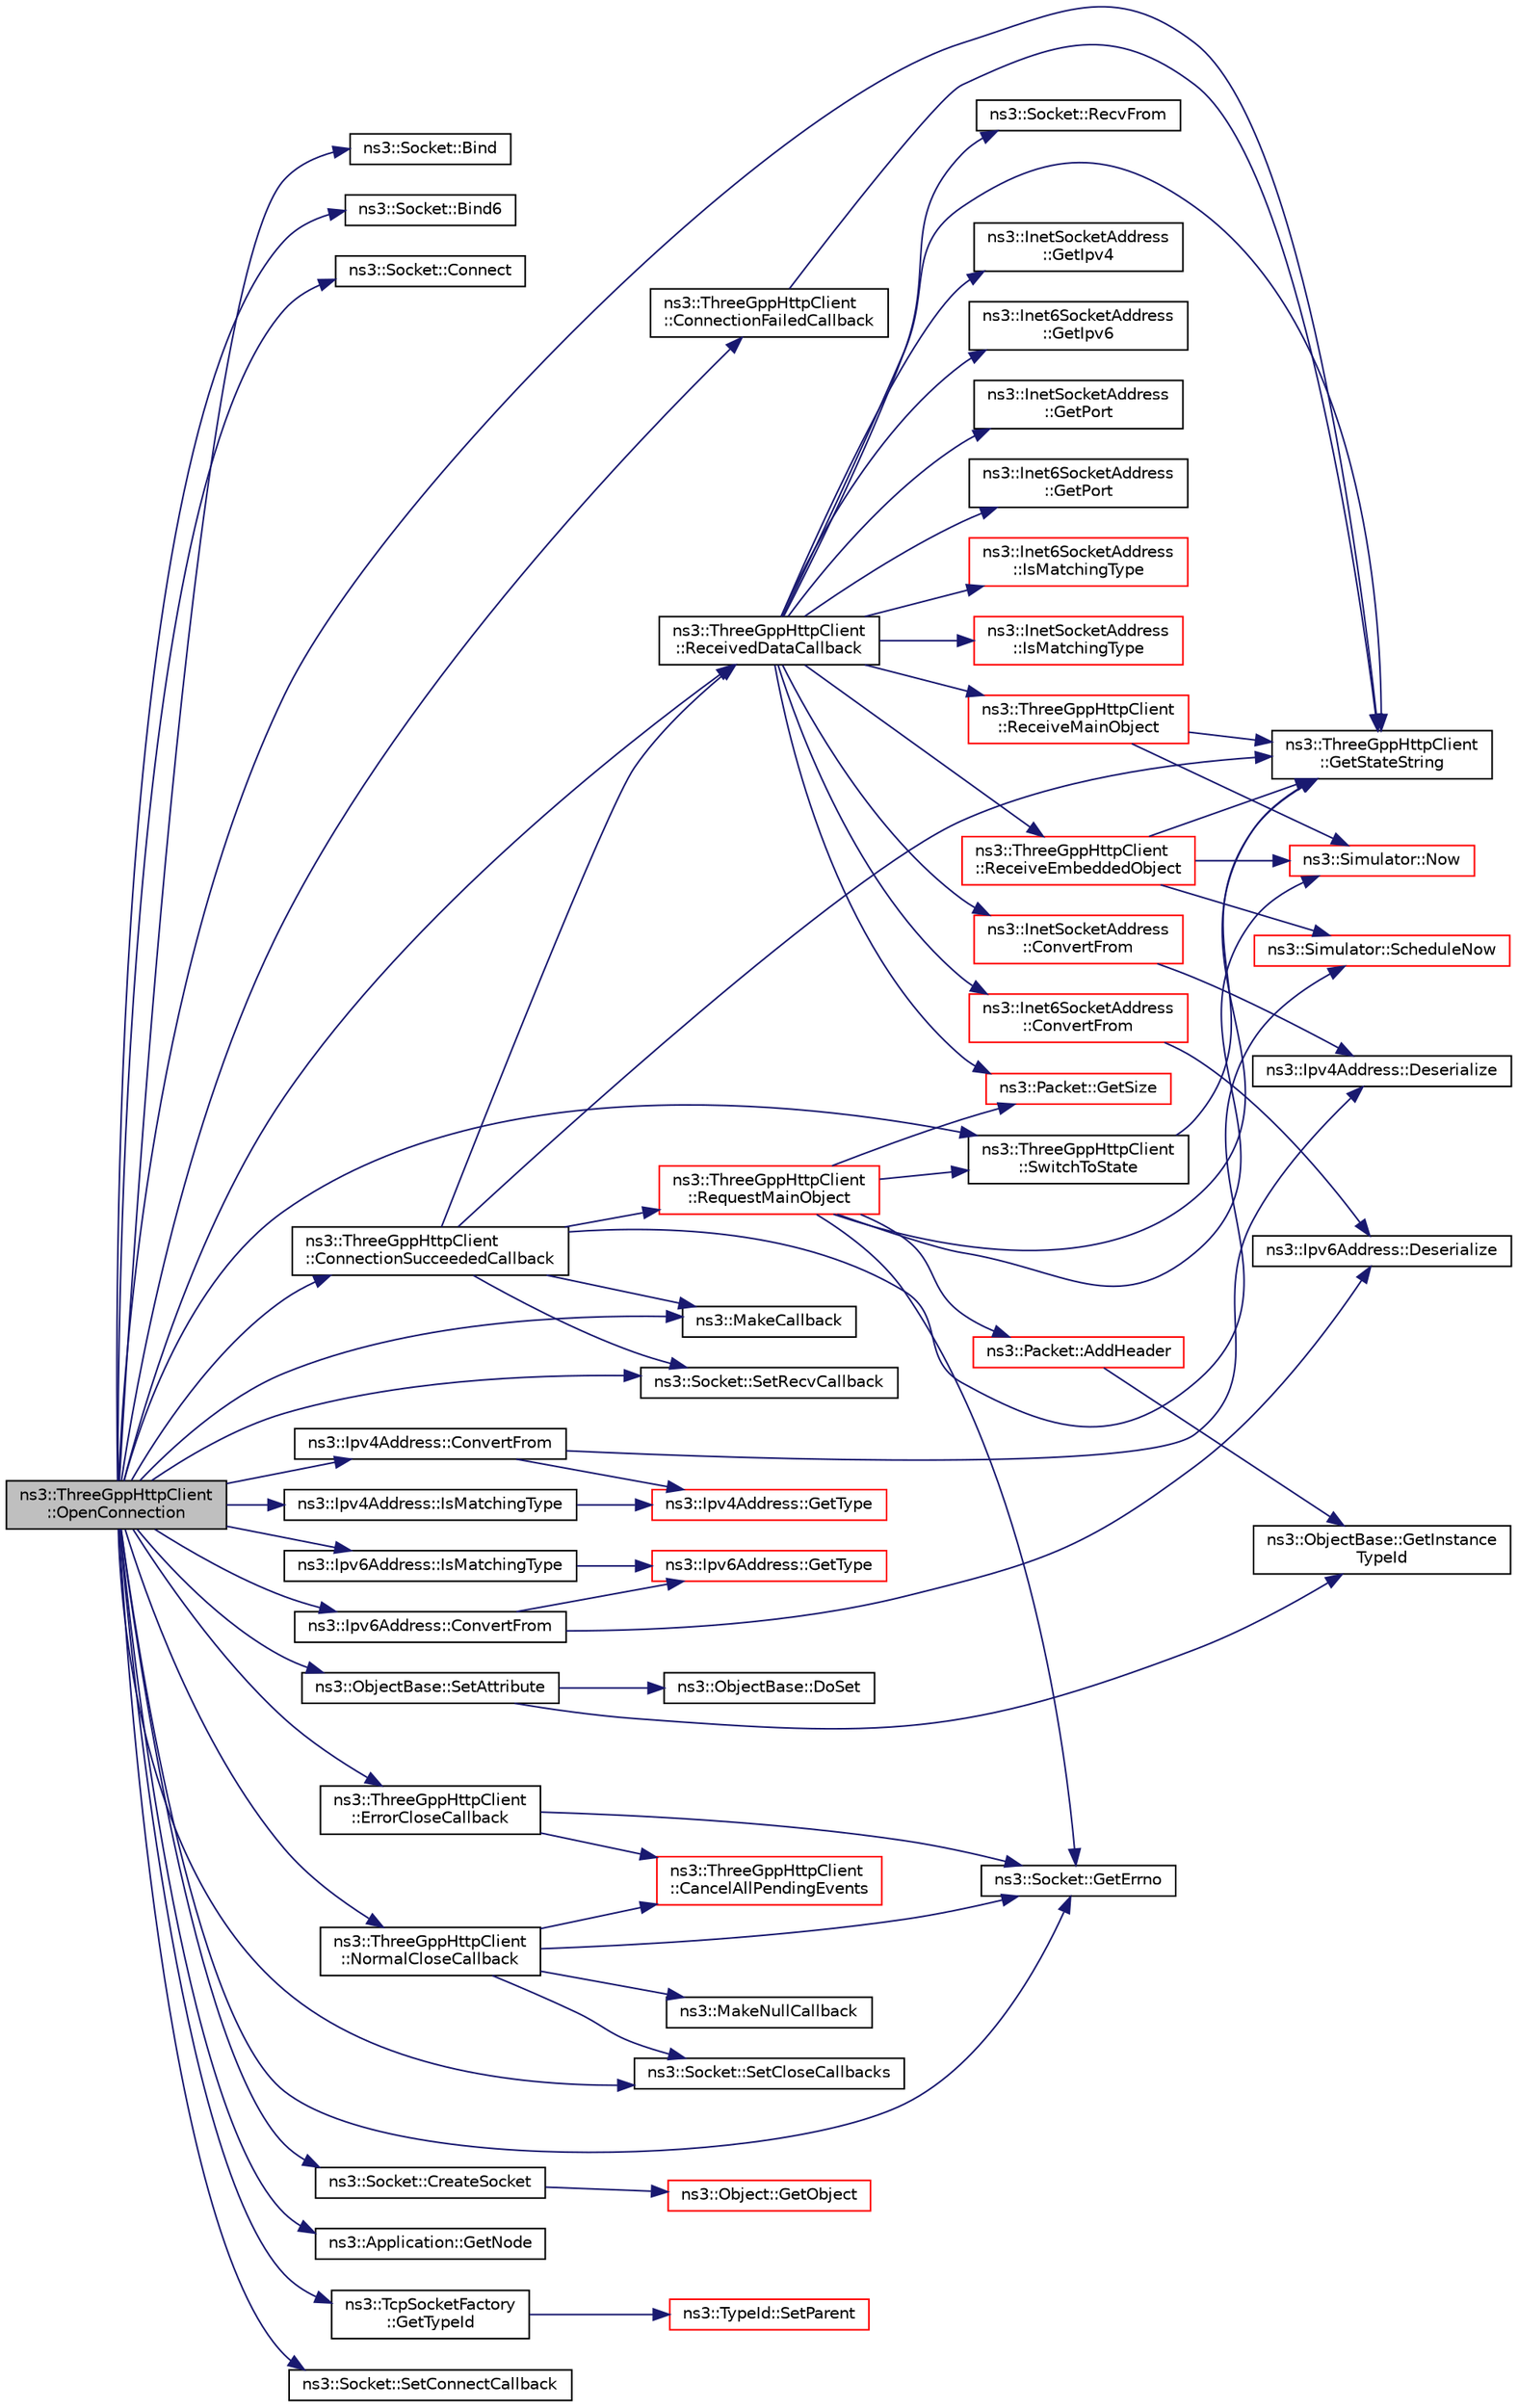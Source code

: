 digraph "ns3::ThreeGppHttpClient::OpenConnection"
{
 // LATEX_PDF_SIZE
  edge [fontname="Helvetica",fontsize="10",labelfontname="Helvetica",labelfontsize="10"];
  node [fontname="Helvetica",fontsize="10",shape=record];
  rankdir="LR";
  Node1 [label="ns3::ThreeGppHttpClient\l::OpenConnection",height=0.2,width=0.4,color="black", fillcolor="grey75", style="filled", fontcolor="black",tooltip="Initialize m_socket to connect to the destination web server at m_remoteServerAddress and m_remoteSer..."];
  Node1 -> Node2 [color="midnightblue",fontsize="10",style="solid",fontname="Helvetica"];
  Node2 [label="ns3::Socket::Bind",height=0.2,width=0.4,color="black", fillcolor="white", style="filled",URL="$classns3_1_1_socket.html#ada93439a43de2028b5a8fc6621dad482",tooltip="Allocate a local endpoint for this socket."];
  Node1 -> Node3 [color="midnightblue",fontsize="10",style="solid",fontname="Helvetica"];
  Node3 [label="ns3::Socket::Bind6",height=0.2,width=0.4,color="black", fillcolor="white", style="filled",URL="$classns3_1_1_socket.html#a68a4f2bcd38dec94d5a6fd4d867a1f19",tooltip="Allocate a local IPv6 endpoint for this socket."];
  Node1 -> Node4 [color="midnightblue",fontsize="10",style="solid",fontname="Helvetica"];
  Node4 [label="ns3::Socket::Connect",height=0.2,width=0.4,color="black", fillcolor="white", style="filled",URL="$classns3_1_1_socket.html#a97f08aaf37b8fd7d4b5cad4dfdd4022a",tooltip="Initiate a connection to a remote host."];
  Node1 -> Node5 [color="midnightblue",fontsize="10",style="solid",fontname="Helvetica"];
  Node5 [label="ns3::ThreeGppHttpClient\l::ConnectionFailedCallback",height=0.2,width=0.4,color="black", fillcolor="white", style="filled",URL="$classns3_1_1_three_gpp_http_client.html#a35694dfe1c09e72bf7982dbce5edc920",tooltip="Invoked when m_socket cannot establish a connection with the web server."];
  Node5 -> Node6 [color="midnightblue",fontsize="10",style="solid",fontname="Helvetica"];
  Node6 [label="ns3::ThreeGppHttpClient\l::GetStateString",height=0.2,width=0.4,color="black", fillcolor="white", style="filled",URL="$classns3_1_1_three_gpp_http_client.html#af854e2efe067dd6624203d58262b72f0",tooltip="Returns the current state of the application in string format."];
  Node1 -> Node7 [color="midnightblue",fontsize="10",style="solid",fontname="Helvetica"];
  Node7 [label="ns3::ThreeGppHttpClient\l::ConnectionSucceededCallback",height=0.2,width=0.4,color="black", fillcolor="white", style="filled",URL="$classns3_1_1_three_gpp_http_client.html#a7516067e98bc29325cbfade8249d7778",tooltip="Invoked when a connection is established successfully on m_socket."];
  Node7 -> Node6 [color="midnightblue",fontsize="10",style="solid",fontname="Helvetica"];
  Node7 -> Node8 [color="midnightblue",fontsize="10",style="solid",fontname="Helvetica"];
  Node8 [label="ns3::MakeCallback",height=0.2,width=0.4,color="black", fillcolor="white", style="filled",URL="$namespacens3.html#af1dde3c04374147fca0cfe3b0766d664",tooltip="Build Callbacks for class method members which take varying numbers of arguments and potentially retu..."];
  Node7 -> Node9 [color="midnightblue",fontsize="10",style="solid",fontname="Helvetica"];
  Node9 [label="ns3::ThreeGppHttpClient\l::ReceivedDataCallback",height=0.2,width=0.4,color="black", fillcolor="white", style="filled",URL="$classns3_1_1_three_gpp_http_client.html#ae67fed74a7aff8ad27098bdaea37ae6c",tooltip="Invoked when m_socket receives some packet data."];
  Node9 -> Node10 [color="midnightblue",fontsize="10",style="solid",fontname="Helvetica"];
  Node10 [label="ns3::Inet6SocketAddress\l::ConvertFrom",height=0.2,width=0.4,color="red", fillcolor="white", style="filled",URL="$classns3_1_1_inet6_socket_address.html#a2177c66e1bcf17c85dcffb9d2a971f5a",tooltip="Convert the address to a InetSocketAddress."];
  Node10 -> Node14 [color="midnightblue",fontsize="10",style="solid",fontname="Helvetica"];
  Node14 [label="ns3::Ipv6Address::Deserialize",height=0.2,width=0.4,color="black", fillcolor="white", style="filled",URL="$classns3_1_1_ipv6_address.html#a5c6a183643ab8f7371bd490ac22c4ffc",tooltip="Deserialize this address."];
  Node9 -> Node17 [color="midnightblue",fontsize="10",style="solid",fontname="Helvetica"];
  Node17 [label="ns3::InetSocketAddress\l::ConvertFrom",height=0.2,width=0.4,color="red", fillcolor="white", style="filled",URL="$classns3_1_1_inet_socket_address.html#ade776b1109e7b9a7be0b22ced49931e3",tooltip="Returns an InetSocketAddress which corresponds to the input Address."];
  Node17 -> Node18 [color="midnightblue",fontsize="10",style="solid",fontname="Helvetica"];
  Node18 [label="ns3::Ipv4Address::Deserialize",height=0.2,width=0.4,color="black", fillcolor="white", style="filled",URL="$classns3_1_1_ipv4_address.html#ac6e205258d95465ce51c148e51590760",tooltip=" "];
  Node9 -> Node21 [color="midnightblue",fontsize="10",style="solid",fontname="Helvetica"];
  Node21 [label="ns3::InetSocketAddress\l::GetIpv4",height=0.2,width=0.4,color="black", fillcolor="white", style="filled",URL="$classns3_1_1_inet_socket_address.html#a84e0f56d0747abd33413b3ce4a3c725d",tooltip=" "];
  Node9 -> Node22 [color="midnightblue",fontsize="10",style="solid",fontname="Helvetica"];
  Node22 [label="ns3::Inet6SocketAddress\l::GetIpv6",height=0.2,width=0.4,color="black", fillcolor="white", style="filled",URL="$classns3_1_1_inet6_socket_address.html#a5f0d6425ae43b8c72fc6eaa1645a0d68",tooltip="Get the IPv6 address."];
  Node9 -> Node23 [color="midnightblue",fontsize="10",style="solid",fontname="Helvetica"];
  Node23 [label="ns3::InetSocketAddress\l::GetPort",height=0.2,width=0.4,color="black", fillcolor="white", style="filled",URL="$classns3_1_1_inet_socket_address.html#a4516487243122789216c5e92ef89c11e",tooltip=" "];
  Node9 -> Node24 [color="midnightblue",fontsize="10",style="solid",fontname="Helvetica"];
  Node24 [label="ns3::Inet6SocketAddress\l::GetPort",height=0.2,width=0.4,color="black", fillcolor="white", style="filled",URL="$classns3_1_1_inet6_socket_address.html#af5eaf7f789558618e9073452d5302cd9",tooltip="Get the port."];
  Node9 -> Node25 [color="midnightblue",fontsize="10",style="solid",fontname="Helvetica"];
  Node25 [label="ns3::Packet::GetSize",height=0.2,width=0.4,color="red", fillcolor="white", style="filled",URL="$classns3_1_1_packet.html#afff7cb1ff518ee6dc0d424e10a5ad6ec",tooltip="Returns the the size in bytes of the packet (including the zero-filled initial payload)."];
  Node9 -> Node6 [color="midnightblue",fontsize="10",style="solid",fontname="Helvetica"];
  Node9 -> Node27 [color="midnightblue",fontsize="10",style="solid",fontname="Helvetica"];
  Node27 [label="ns3::Inet6SocketAddress\l::IsMatchingType",height=0.2,width=0.4,color="red", fillcolor="white", style="filled",URL="$classns3_1_1_inet6_socket_address.html#a4d928c54affbfb530a12076d6d7e0540",tooltip="If the address match."];
  Node9 -> Node28 [color="midnightblue",fontsize="10",style="solid",fontname="Helvetica"];
  Node28 [label="ns3::InetSocketAddress\l::IsMatchingType",height=0.2,width=0.4,color="red", fillcolor="white", style="filled",URL="$classns3_1_1_inet_socket_address.html#a9426766e34e928ce5dbdbeb9563a10df",tooltip=" "];
  Node9 -> Node29 [color="midnightblue",fontsize="10",style="solid",fontname="Helvetica"];
  Node29 [label="ns3::ThreeGppHttpClient\l::ReceiveEmbeddedObject",height=0.2,width=0.4,color="red", fillcolor="white", style="filled",URL="$classns3_1_1_three_gpp_http_client.html#af2257e388fac0fd9d5cc2d35e383330f",tooltip="Receive a packet of embedded object from the destination web server."];
  Node29 -> Node6 [color="midnightblue",fontsize="10",style="solid",fontname="Helvetica"];
  Node29 -> Node79 [color="midnightblue",fontsize="10",style="solid",fontname="Helvetica"];
  Node79 [label="ns3::Simulator::Now",height=0.2,width=0.4,color="red", fillcolor="white", style="filled",URL="$classns3_1_1_simulator.html#ac3178fa975b419f7875e7105be122800",tooltip="Return the current simulation virtual time."];
  Node29 -> Node175 [color="midnightblue",fontsize="10",style="solid",fontname="Helvetica"];
  Node175 [label="ns3::Simulator::ScheduleNow",height=0.2,width=0.4,color="red", fillcolor="white", style="filled",URL="$classns3_1_1_simulator.html#ab8a8b58feaa12f531175df5fd355c362",tooltip="Schedule an event to expire Now."];
  Node9 -> Node178 [color="midnightblue",fontsize="10",style="solid",fontname="Helvetica"];
  Node178 [label="ns3::ThreeGppHttpClient\l::ReceiveMainObject",height=0.2,width=0.4,color="red", fillcolor="white", style="filled",URL="$classns3_1_1_three_gpp_http_client.html#a14947d4a5930fdaaaaa06def462de64f",tooltip="Receive a packet of main object from the destination web server."];
  Node178 -> Node6 [color="midnightblue",fontsize="10",style="solid",fontname="Helvetica"];
  Node178 -> Node79 [color="midnightblue",fontsize="10",style="solid",fontname="Helvetica"];
  Node9 -> Node181 [color="midnightblue",fontsize="10",style="solid",fontname="Helvetica"];
  Node181 [label="ns3::Socket::RecvFrom",height=0.2,width=0.4,color="black", fillcolor="white", style="filled",URL="$classns3_1_1_socket.html#af22378d7af9a2745a9eada20210da215",tooltip="Read a single packet from the socket and retrieve the sender address."];
  Node7 -> Node32 [color="midnightblue",fontsize="10",style="solid",fontname="Helvetica"];
  Node32 [label="ns3::ThreeGppHttpClient\l::RequestMainObject",height=0.2,width=0.4,color="red", fillcolor="white", style="filled",URL="$classns3_1_1_three_gpp_http_client.html#ac7bc98d0f86b39a14edd219f96e18ad6",tooltip="Send a request object for a main object to the destination web server."];
  Node32 -> Node33 [color="midnightblue",fontsize="10",style="solid",fontname="Helvetica"];
  Node33 [label="ns3::Packet::AddHeader",height=0.2,width=0.4,color="red", fillcolor="white", style="filled",URL="$classns3_1_1_packet.html#a465108c595a0bc592095cbcab1832ed8",tooltip="Add header to this packet."];
  Node33 -> Node63 [color="midnightblue",fontsize="10",style="solid",fontname="Helvetica"];
  Node63 [label="ns3::ObjectBase::GetInstance\lTypeId",height=0.2,width=0.4,color="black", fillcolor="white", style="filled",URL="$classns3_1_1_object_base.html#abe5b43a6f5b99a92a4c3122db31f06fb",tooltip="Get the most derived TypeId for this Object."];
  Node32 -> Node78 [color="midnightblue",fontsize="10",style="solid",fontname="Helvetica"];
  Node78 [label="ns3::Socket::GetErrno",height=0.2,width=0.4,color="black", fillcolor="white", style="filled",URL="$classns3_1_1_socket.html#ae489616249d946f3c0dc831c05d0d711",tooltip="Get last error number."];
  Node32 -> Node25 [color="midnightblue",fontsize="10",style="solid",fontname="Helvetica"];
  Node32 -> Node6 [color="midnightblue",fontsize="10",style="solid",fontname="Helvetica"];
  Node32 -> Node79 [color="midnightblue",fontsize="10",style="solid",fontname="Helvetica"];
  Node32 -> Node128 [color="midnightblue",fontsize="10",style="solid",fontname="Helvetica"];
  Node128 [label="ns3::ThreeGppHttpClient\l::SwitchToState",height=0.2,width=0.4,color="black", fillcolor="white", style="filled",URL="$classns3_1_1_three_gpp_http_client.html#a33144ec53d743cbdb37ae0cb43d97eda",tooltip="Change the state of the client."];
  Node128 -> Node6 [color="midnightblue",fontsize="10",style="solid",fontname="Helvetica"];
  Node7 -> Node175 [color="midnightblue",fontsize="10",style="solid",fontname="Helvetica"];
  Node7 -> Node182 [color="midnightblue",fontsize="10",style="solid",fontname="Helvetica"];
  Node182 [label="ns3::Socket::SetRecvCallback",height=0.2,width=0.4,color="black", fillcolor="white", style="filled",URL="$classns3_1_1_socket.html#a243f7835ef1a85f9270fd3577e3a40da",tooltip="Notify application when new data is available to be read."];
  Node1 -> Node183 [color="midnightblue",fontsize="10",style="solid",fontname="Helvetica"];
  Node183 [label="ns3::Ipv4Address::ConvertFrom",height=0.2,width=0.4,color="black", fillcolor="white", style="filled",URL="$classns3_1_1_ipv4_address.html#a5fd4a8f0f7bb75e35dad3d401ef4cbc1",tooltip=" "];
  Node183 -> Node18 [color="midnightblue",fontsize="10",style="solid",fontname="Helvetica"];
  Node183 -> Node184 [color="midnightblue",fontsize="10",style="solid",fontname="Helvetica"];
  Node184 [label="ns3::Ipv4Address::GetType",height=0.2,width=0.4,color="red", fillcolor="white", style="filled",URL="$classns3_1_1_ipv4_address.html#a2553c778aff2c45c06f03d520cf2a102",tooltip="Get the underlying address type (automatically assigned)."];
  Node1 -> Node185 [color="midnightblue",fontsize="10",style="solid",fontname="Helvetica"];
  Node185 [label="ns3::Ipv6Address::ConvertFrom",height=0.2,width=0.4,color="black", fillcolor="white", style="filled",URL="$classns3_1_1_ipv6_address.html#ac00bc221a0b226b2090d05468aec4b79",tooltip="Convert the Address object into an Ipv6Address ones."];
  Node185 -> Node14 [color="midnightblue",fontsize="10",style="solid",fontname="Helvetica"];
  Node185 -> Node186 [color="midnightblue",fontsize="10",style="solid",fontname="Helvetica"];
  Node186 [label="ns3::Ipv6Address::GetType",height=0.2,width=0.4,color="red", fillcolor="white", style="filled",URL="$classns3_1_1_ipv6_address.html#ae6c0f721d13686cbeabe6f377d48b2f9",tooltip="Return the Type of address."];
  Node1 -> Node187 [color="midnightblue",fontsize="10",style="solid",fontname="Helvetica"];
  Node187 [label="ns3::Socket::CreateSocket",height=0.2,width=0.4,color="black", fillcolor="white", style="filled",URL="$classns3_1_1_socket.html#ad448a62bb50ad3dbac59c879a885a8d2",tooltip="This method wraps the creation of sockets that is performed on a given node by a SocketFactory specif..."];
  Node187 -> Node188 [color="midnightblue",fontsize="10",style="solid",fontname="Helvetica"];
  Node188 [label="ns3::Object::GetObject",height=0.2,width=0.4,color="red", fillcolor="white", style="filled",URL="$classns3_1_1_object.html#ad21f5401ff705cd29c37f931ea3afc18",tooltip="Get a pointer to the requested aggregated Object."];
  Node1 -> Node195 [color="midnightblue",fontsize="10",style="solid",fontname="Helvetica"];
  Node195 [label="ns3::ThreeGppHttpClient\l::ErrorCloseCallback",height=0.2,width=0.4,color="black", fillcolor="white", style="filled",URL="$classns3_1_1_three_gpp_http_client.html#a76d63e54b96013ea7c67e9818466501c",tooltip="Invoked when connection between m_socket and the web sever is terminated."];
  Node195 -> Node196 [color="midnightblue",fontsize="10",style="solid",fontname="Helvetica"];
  Node196 [label="ns3::ThreeGppHttpClient\l::CancelAllPendingEvents",height=0.2,width=0.4,color="red", fillcolor="white", style="filled",URL="$classns3_1_1_three_gpp_http_client.html#a86b8bdd3934110f7e15bb3f2fdcedcc4",tooltip="Cancels m_eventRequestMainObject, m_eventRequestEmbeddedObject, and m_eventParseMainObject."];
  Node195 -> Node78 [color="midnightblue",fontsize="10",style="solid",fontname="Helvetica"];
  Node1 -> Node78 [color="midnightblue",fontsize="10",style="solid",fontname="Helvetica"];
  Node1 -> Node203 [color="midnightblue",fontsize="10",style="solid",fontname="Helvetica"];
  Node203 [label="ns3::Application::GetNode",height=0.2,width=0.4,color="black", fillcolor="white", style="filled",URL="$classns3_1_1_application.html#ae87f816b1c745a1ce9d9a966c5bdb72f",tooltip=" "];
  Node1 -> Node6 [color="midnightblue",fontsize="10",style="solid",fontname="Helvetica"];
  Node1 -> Node204 [color="midnightblue",fontsize="10",style="solid",fontname="Helvetica"];
  Node204 [label="ns3::TcpSocketFactory\l::GetTypeId",height=0.2,width=0.4,color="black", fillcolor="white", style="filled",URL="$classns3_1_1_tcp_socket_factory.html#a29c295f0b282f52d7c903768f80607b0",tooltip="Get the type ID."];
  Node204 -> Node97 [color="midnightblue",fontsize="10",style="solid",fontname="Helvetica"];
  Node97 [label="ns3::TypeId::SetParent",height=0.2,width=0.4,color="red", fillcolor="white", style="filled",URL="$classns3_1_1_type_id.html#abaaca67ab7d2471067e7c275df0f7309",tooltip="Set the parent TypeId."];
  Node1 -> Node205 [color="midnightblue",fontsize="10",style="solid",fontname="Helvetica"];
  Node205 [label="ns3::Ipv4Address::IsMatchingType",height=0.2,width=0.4,color="black", fillcolor="white", style="filled",URL="$classns3_1_1_ipv4_address.html#a7129db5e08739783b300976d28c0ced3",tooltip=" "];
  Node205 -> Node184 [color="midnightblue",fontsize="10",style="solid",fontname="Helvetica"];
  Node1 -> Node206 [color="midnightblue",fontsize="10",style="solid",fontname="Helvetica"];
  Node206 [label="ns3::Ipv6Address::IsMatchingType",height=0.2,width=0.4,color="black", fillcolor="white", style="filled",URL="$classns3_1_1_ipv6_address.html#adbe329370b5a8f7c0f48659d6439dfd1",tooltip="If the Address matches the type."];
  Node206 -> Node186 [color="midnightblue",fontsize="10",style="solid",fontname="Helvetica"];
  Node1 -> Node8 [color="midnightblue",fontsize="10",style="solid",fontname="Helvetica"];
  Node1 -> Node207 [color="midnightblue",fontsize="10",style="solid",fontname="Helvetica"];
  Node207 [label="ns3::ThreeGppHttpClient\l::NormalCloseCallback",height=0.2,width=0.4,color="black", fillcolor="white", style="filled",URL="$classns3_1_1_three_gpp_http_client.html#ad166b6240557f8c99765664676c5abd9",tooltip="Invoked when connection between m_socket and the web sever is terminated."];
  Node207 -> Node196 [color="midnightblue",fontsize="10",style="solid",fontname="Helvetica"];
  Node207 -> Node78 [color="midnightblue",fontsize="10",style="solid",fontname="Helvetica"];
  Node207 -> Node208 [color="midnightblue",fontsize="10",style="solid",fontname="Helvetica"];
  Node208 [label="ns3::MakeNullCallback",height=0.2,width=0.4,color="black", fillcolor="white", style="filled",URL="$group__callback.html#gae1871d32852d06ef048a491d0ac91b0f",tooltip=" "];
  Node207 -> Node209 [color="midnightblue",fontsize="10",style="solid",fontname="Helvetica"];
  Node209 [label="ns3::Socket::SetCloseCallbacks",height=0.2,width=0.4,color="black", fillcolor="white", style="filled",URL="$classns3_1_1_socket.html#acac93d69d477332371fe83397ed8beeb",tooltip="Detect socket recv() events such as graceful shutdown or error."];
  Node1 -> Node9 [color="midnightblue",fontsize="10",style="solid",fontname="Helvetica"];
  Node1 -> Node210 [color="midnightblue",fontsize="10",style="solid",fontname="Helvetica"];
  Node210 [label="ns3::ObjectBase::SetAttribute",height=0.2,width=0.4,color="black", fillcolor="white", style="filled",URL="$classns3_1_1_object_base.html#ac60245d3ea4123bbc9b1d391f1f6592f",tooltip="Set a single attribute, raising fatal errors if unsuccessful."];
  Node210 -> Node84 [color="midnightblue",fontsize="10",style="solid",fontname="Helvetica"];
  Node84 [label="ns3::ObjectBase::DoSet",height=0.2,width=0.4,color="black", fillcolor="white", style="filled",URL="$classns3_1_1_object_base.html#afe5f2f7b2fabc99aa33f9bb434e3b695",tooltip="Attempt to set the value referenced by the accessor spec to a valid value according to the checker,..."];
  Node210 -> Node63 [color="midnightblue",fontsize="10",style="solid",fontname="Helvetica"];
  Node1 -> Node209 [color="midnightblue",fontsize="10",style="solid",fontname="Helvetica"];
  Node1 -> Node211 [color="midnightblue",fontsize="10",style="solid",fontname="Helvetica"];
  Node211 [label="ns3::Socket::SetConnectCallback",height=0.2,width=0.4,color="black", fillcolor="white", style="filled",URL="$classns3_1_1_socket.html#a18935c615315a1921ea52c1b8c16be7f",tooltip="Specify callbacks to allow the caller to determine if the connection succeeds of fails."];
  Node1 -> Node182 [color="midnightblue",fontsize="10",style="solid",fontname="Helvetica"];
  Node1 -> Node128 [color="midnightblue",fontsize="10",style="solid",fontname="Helvetica"];
}
